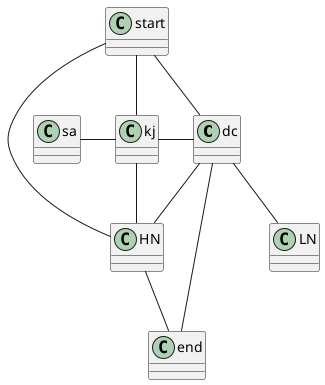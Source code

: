 @startuml
dc -- end
start -- HN
start - kj
dc -- start
dc -- HN
dc -- LN
HN -- end
sa - kj
HN -- kj
kj - dc
@enduml